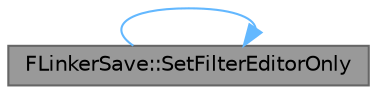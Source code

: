 digraph "FLinkerSave::SetFilterEditorOnly"
{
 // INTERACTIVE_SVG=YES
 // LATEX_PDF_SIZE
  bgcolor="transparent";
  edge [fontname=Helvetica,fontsize=10,labelfontname=Helvetica,labelfontsize=10];
  node [fontname=Helvetica,fontsize=10,shape=box,height=0.2,width=0.4];
  rankdir="LR";
  Node1 [id="Node000001",label="FLinkerSave::SetFilterEditorOnly",height=0.2,width=0.4,color="gray40", fillcolor="grey60", style="filled", fontcolor="black",tooltip="Sets a flag indicating that this archive needs to filter editor-only content."];
  Node1 -> Node1 [id="edge1_Node000001_Node000001",color="steelblue1",style="solid",tooltip=" "];
}
